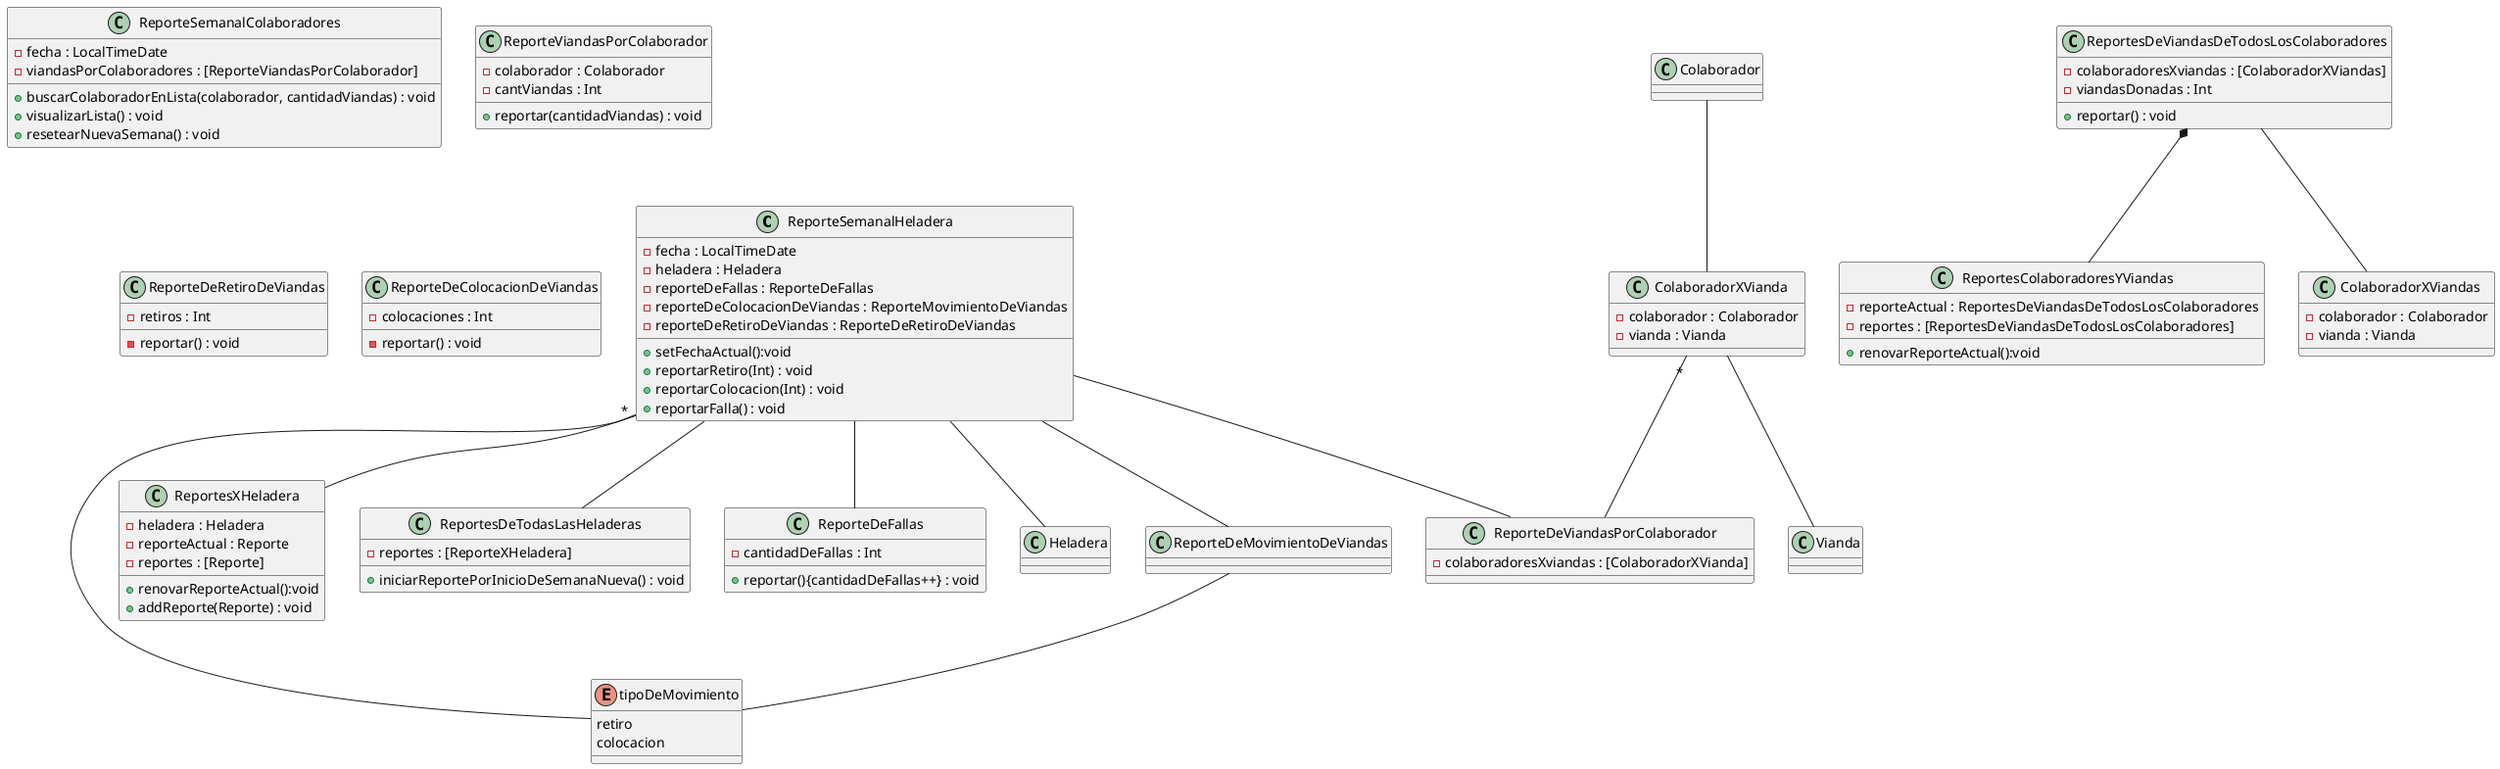 @startuml reportes
class ReporteSemanalHeladera{
    -fecha : LocalTimeDate
    -heladera : Heladera
    -reporteDeFallas : ReporteDeFallas
    -reporteDeColocacionDeViandas : ReporteMovimientoDeViandas
    -reporteDeRetiroDeViandas : ReporteDeRetiroDeViandas
    +setFechaActual():void
    +reportarRetiro(Int) : void
    +reportarColocacion(Int) : void
    +reportarFalla() : void
}

class ReporteSemanalColaboradores {
    - fecha : LocalTimeDate
    - viandasPorColaboradores : [ReporteViandasPorColaborador]
    + buscarColaboradorEnLista(colaborador, cantidadViandas) : void 
    + visualizarLista() : void 
    + resetearNuevaSemana() : void 
}

class ReporteViandasPorColaborador {
    - colaborador : Colaborador 
    - cantViandas : Int 
    + reportar(cantidadViandas) : void 
}

enum tipoDeMovimiento{
    retiro
    colocacion
}

class ReportesXHeladera{
    -heladera : Heladera
    -reporteActual : Reporte
    -reportes : [Reporte]
    +renovarReporteActual():void
'        reporteActual.setFechaActual()'
'        sumar a reportes reporteVigente'
'        asignar un new Reporte() al atributo reporteActual'
    +addReporte(Reporte) : void
}

class ReportesDeTodasLasHeladeras{
    -reportes : [ReporteXHeladera]
    +iniciarReportePorInicioDeSemanaNueva() : void
    'terminó la semana'
    'se le dice a todos los reportes renovarReporteActual'
}

class ReporteDeFallas{
    -cantidadDeFallas : Int
    +reportar(){cantidadDeFallas++} : void
}

class ReporteDeViandasPorColaborador{
    -colaboradoresXviandas : [ColaboradorXVianda]
    'Cantidad de Viandas por colaborador'
'Enunciado poco claro, viandas por colab en heladera ahora o retiradas?'
'Esa cantidad aumenta o disminuye de acuerdo a los movimientos?'
'Se podría suponer que cuando se colabora donando viandas se suma el colaborador'
'con su vianda a el reporte, que quede un menjunje de clasecitas colabXvianda no es problema'
'xq como DECISIÖN DE DISEÑO podemos plantear que no va a haber 10.000 colaboraciones por semana'
'como para justificar un mayor ordenamiento de los datos'
}

class ColaboradorXVianda{
    -colaborador : Colaborador
    -vianda : Vianda
}

class ReporteDeRetiroDeViandas {
    - retiros : Int
    - reportar() : void
}

class ReporteDeColocacionDeViandas {
    - colocaciones : Int
    - reportar() : void
}

class ReportesDeViandasDeTodosLosColaboradores{
    -colaboradoresXviandas : [ColaboradorXViandas]
    -viandasDonadas : Int
    +reportar() : void
}
class ReportesColaboradoresYViandas{
    -reporteActual : ReportesDeViandasDeTodosLosColaboradores
    -reportes : [ReportesDeViandasDeTodosLosColaboradores]
    +renovarReporteActual():void
}
class ColaboradorXViandas{
    -colaborador : Colaborador
    -vianda : Vianda
}
ReporteSemanalHeladera -- Heladera
ReporteSemanalHeladera "*"-- ReportesXHeladera
ReporteSemanalHeladera -- tipoDeMovimiento
ReporteSemanalHeladera -- ReporteDeFallas
ReporteSemanalHeladera -- ReporteDeMovimientoDeViandas
ReporteSemanalHeladera -- ReporteDeViandasPorColaborador
ReporteSemanalHeladera -- ReportesDeTodasLasHeladeras
ColaboradorXVianda "*"-- ReporteDeViandasPorColaborador
Colaborador -- ColaboradorXVianda
ColaboradorXVianda -- Vianda
ReporteDeMovimientoDeViandas -- tipoDeMovimiento
ReportesDeViandasDeTodosLosColaboradores *-- ReportesColaboradoresYViandas
ReportesDeViandasDeTodosLosColaboradores -- ColaboradorXViandas
@enduml